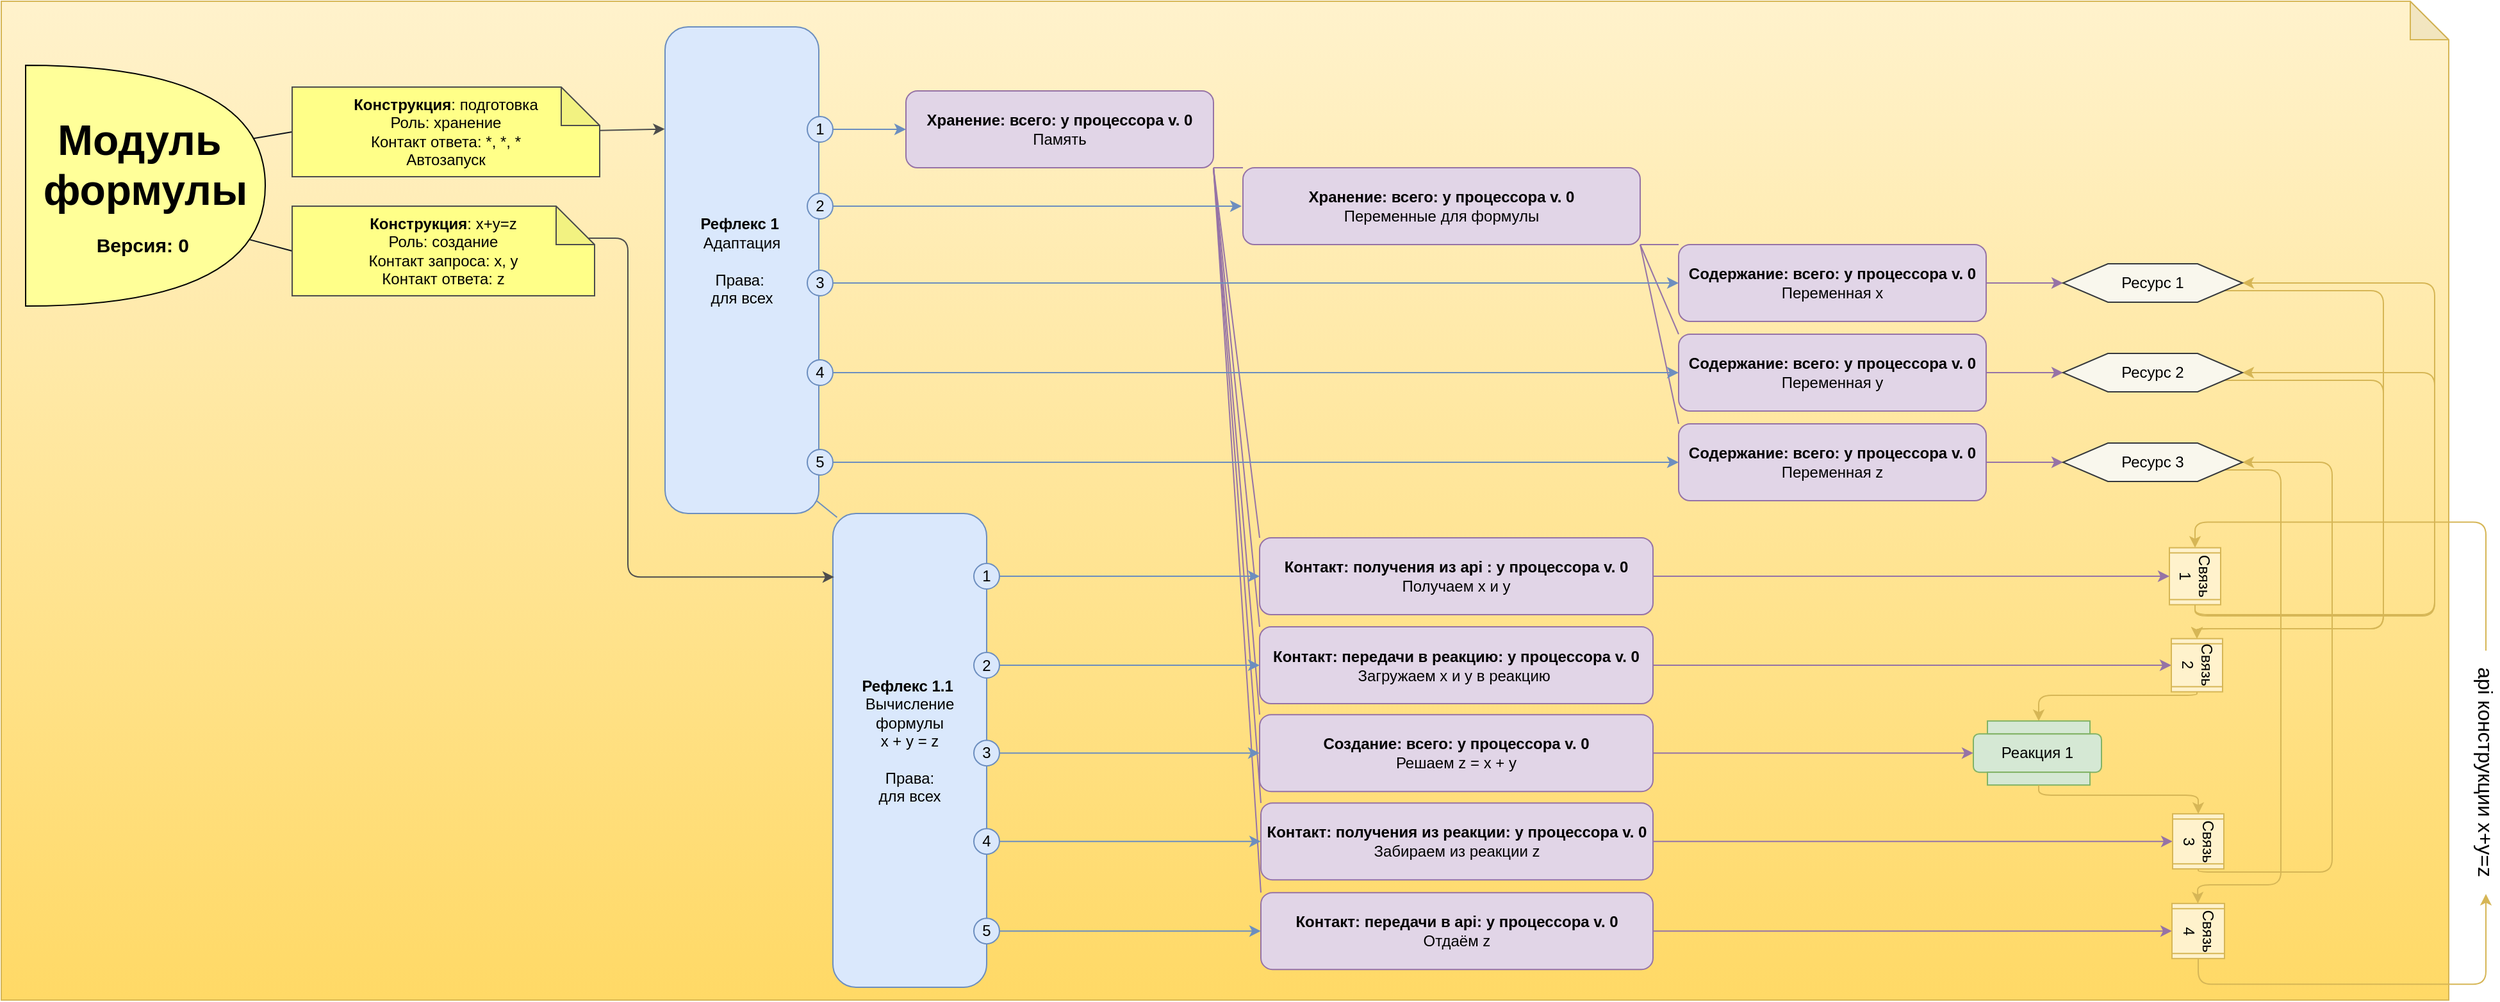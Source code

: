 <mxfile version="13.0.3" type="device"><diagram id="IWoDQz7ktISckmcvzvKT" name="Page-1"><mxGraphModel dx="2336" dy="847" grid="1" gridSize="10" guides="1" tooltips="1" connect="1" arrows="1" fold="1" page="1" pageScale="1" pageWidth="291" pageHeight="413" math="0" shadow="0"><root><mxCell id="0"/><mxCell id="1" parent="0"/><mxCell id="nHxGfJBe9Yvu1xIb-pYi-101" value="" style="shape=note;whiteSpace=wrap;html=1;backgroundOutline=1;darkOpacity=0.05;fillColor=#fff2cc;strokeColor=#d6b656;gradientColor=#ffd966;" parent="1" vertex="1"><mxGeometry x="-809" y="30" width="1910" height="780" as="geometry"/></mxCell><mxCell id="nHxGfJBe9Yvu1xIb-pYi-81" style="edgeStyle=none;orthogonalLoop=1;jettySize=auto;html=1;entryX=0;entryY=0;entryDx=0;entryDy=0;strokeColor=#9673A6;exitX=1;exitY=1;exitDx=0;exitDy=0;endArrow=none;endFill=0;" parent="1" source="jNdQBvtchNghNJWm35QC-17" target="jNdQBvtchNghNJWm35QC-30" edge="1"><mxGeometry relative="1" as="geometry"><mxPoint x="160" y="145" as="sourcePoint"/></mxGeometry></mxCell><mxCell id="nHxGfJBe9Yvu1xIb-pYi-83" style="edgeStyle=none;orthogonalLoop=1;jettySize=auto;html=1;exitX=1;exitY=1;exitDx=0;exitDy=0;entryX=0;entryY=0;entryDx=0;entryDy=0;strokeColor=#9673A6;endArrow=none;endFill=0;" parent="1" source="jNdQBvtchNghNJWm35QC-17" target="nHxGfJBe9Yvu1xIb-pYi-44" edge="1"><mxGeometry relative="1" as="geometry"/></mxCell><mxCell id="nHxGfJBe9Yvu1xIb-pYi-84" style="edgeStyle=none;orthogonalLoop=1;jettySize=auto;html=1;exitX=1;exitY=1;exitDx=0;exitDy=0;entryX=0;entryY=0;entryDx=0;entryDy=0;endArrow=none;endFill=0;strokeColor=#9673A6;" parent="1" source="jNdQBvtchNghNJWm35QC-17" target="nHxGfJBe9Yvu1xIb-pYi-58" edge="1"><mxGeometry relative="1" as="geometry"/></mxCell><mxCell id="nHxGfJBe9Yvu1xIb-pYi-89" style="edgeStyle=none;orthogonalLoop=1;jettySize=auto;html=1;exitX=1;exitY=1;exitDx=0;exitDy=0;entryX=0;entryY=0;entryDx=0;entryDy=0;endArrow=none;endFill=0;strokeColor=#9673A6;" parent="1" source="jNdQBvtchNghNJWm35QC-17" target="nHxGfJBe9Yvu1xIb-pYi-70" edge="1"><mxGeometry relative="1" as="geometry"/></mxCell><mxCell id="nHxGfJBe9Yvu1xIb-pYi-90" style="edgeStyle=none;orthogonalLoop=1;jettySize=auto;html=1;exitX=1;exitY=1;exitDx=0;exitDy=0;entryX=0;entryY=0;entryDx=0;entryDy=0;endArrow=none;endFill=0;strokeColor=#9673A6;" parent="1" source="jNdQBvtchNghNJWm35QC-17" target="nHxGfJBe9Yvu1xIb-pYi-62" edge="1"><mxGeometry relative="1" as="geometry"/></mxCell><mxCell id="nHxGfJBe9Yvu1xIb-pYi-91" style="edgeStyle=none;orthogonalLoop=1;jettySize=auto;html=1;exitX=1;exitY=1;exitDx=0;exitDy=0;entryX=0;entryY=0;entryDx=0;entryDy=0;endArrow=none;endFill=0;strokeColor=#9673A6;" parent="1" source="jNdQBvtchNghNJWm35QC-17" target="nHxGfJBe9Yvu1xIb-pYi-64" edge="1"><mxGeometry relative="1" as="geometry"/></mxCell><mxCell id="jNdQBvtchNghNJWm35QC-17" value="&lt;b&gt;Хранение: всего: у&amp;nbsp;&lt;/b&gt;&lt;b&gt;процессора v. 0&lt;/b&gt;&lt;br&gt;Память" style="rounded=1;whiteSpace=wrap;html=1;fillColor=#E1D5E7;strokeColor=#9673A6;gradientColor=none;" parent="1" vertex="1"><mxGeometry x="-103" y="100" width="240" height="60" as="geometry"/></mxCell><mxCell id="WFIkOmxRutsBIOssCcOW-5" style="edgeStyle=orthogonalEdgeStyle;rounded=0;orthogonalLoop=1;jettySize=auto;html=1;exitX=1;exitY=0.5;exitDx=0;exitDy=0;entryX=0;entryY=0.5;entryDx=0;entryDy=0;strokeColor=#9673A6;" parent="1" source="jNdQBvtchNghNJWm35QC-48" target="WFIkOmxRutsBIOssCcOW-2" edge="1"><mxGeometry relative="1" as="geometry"/></mxCell><mxCell id="jNdQBvtchNghNJWm35QC-48" value="&lt;b&gt;Содержание: всего: у&amp;nbsp;&lt;/b&gt;&lt;b&gt;процессора&lt;/b&gt;&lt;b&gt;&amp;nbsp;v. 0&lt;/b&gt;&lt;br&gt;Переменная z" style="rounded=1;whiteSpace=wrap;html=1;fillColor=#e1d5e7;strokeColor=#9673a6;" parent="1" vertex="1"><mxGeometry x="500" y="360" width="240" height="60" as="geometry"/></mxCell><mxCell id="WFIkOmxRutsBIOssCcOW-6" style="edgeStyle=orthogonalEdgeStyle;rounded=1;orthogonalLoop=1;jettySize=auto;html=1;exitX=1;exitY=0.5;exitDx=0;exitDy=0;entryX=1;entryY=0.5;entryDx=0;entryDy=0;strokeColor=#D6B656;" parent="1" source="jNdQBvtchNghNJWm35QC-35" target="540S_wPe1lnna2anKehK-1" edge="1"><mxGeometry relative="1" as="geometry"><Array as="points"><mxPoint x="903" y="509"/><mxPoint x="1090" y="509"/><mxPoint x="1090" y="250"/></Array></mxGeometry></mxCell><mxCell id="WFIkOmxRutsBIOssCcOW-7" style="edgeStyle=orthogonalEdgeStyle;rounded=1;orthogonalLoop=1;jettySize=auto;html=1;exitX=1;exitY=0.5;exitDx=0;exitDy=0;entryX=1;entryY=0.5;entryDx=0;entryDy=0;strokeColor=#D6B656;" parent="1" source="jNdQBvtchNghNJWm35QC-35" target="WFIkOmxRutsBIOssCcOW-1" edge="1"><mxGeometry relative="1" as="geometry"><Array as="points"><mxPoint x="903" y="510"/><mxPoint x="1090" y="510"/><mxPoint x="1090" y="320"/></Array></mxGeometry></mxCell><mxCell id="jNdQBvtchNghNJWm35QC-35" value="Связь 1" style="shape=process;whiteSpace=wrap;html=1;backgroundOutline=1;fillColor=#fff2cc;strokeColor=#D6B656;rotation=90;" parent="1" vertex="1"><mxGeometry x="880.75" y="459" width="44.5" height="40" as="geometry"/></mxCell><mxCell id="nHxGfJBe9Yvu1xIb-pYi-92" style="edgeStyle=none;orthogonalLoop=1;jettySize=auto;html=1;exitX=1;exitY=1;exitDx=0;exitDy=0;entryX=0;entryY=0;entryDx=0;entryDy=0;endArrow=none;endFill=0;strokeColor=#9673A6;" parent="1" source="nHxGfJBe9Yvu1xIb-pYi-44" target="jNdQBvtchNghNJWm35QC-46" edge="1"><mxGeometry relative="1" as="geometry"/></mxCell><mxCell id="nHxGfJBe9Yvu1xIb-pYi-93" style="edgeStyle=none;orthogonalLoop=1;jettySize=auto;html=1;exitX=1;exitY=1;exitDx=0;exitDy=0;entryX=0;entryY=0;entryDx=0;entryDy=0;endArrow=none;endFill=0;strokeColor=#9673A6;" parent="1" source="nHxGfJBe9Yvu1xIb-pYi-44" target="jNdQBvtchNghNJWm35QC-47" edge="1"><mxGeometry relative="1" as="geometry"/></mxCell><mxCell id="nHxGfJBe9Yvu1xIb-pYi-94" style="edgeStyle=none;orthogonalLoop=1;jettySize=auto;html=1;exitX=1;exitY=1;exitDx=0;exitDy=0;entryX=0;entryY=0;entryDx=0;entryDy=0;endArrow=none;endFill=0;strokeColor=#9673A6;" parent="1" source="nHxGfJBe9Yvu1xIb-pYi-44" target="jNdQBvtchNghNJWm35QC-48" edge="1"><mxGeometry relative="1" as="geometry"/></mxCell><mxCell id="nHxGfJBe9Yvu1xIb-pYi-44" value="&lt;b&gt;Хранение: всего: у&amp;nbsp;&lt;/b&gt;&lt;b&gt;процессора&lt;/b&gt;&lt;b&gt;&amp;nbsp;v. 0&lt;/b&gt;&lt;br&gt;Переменные для формулы" style="rounded=1;whiteSpace=wrap;html=1;fillColor=#e1d5e7;strokeColor=#9673a6;gradientColor=none;" parent="1" vertex="1"><mxGeometry x="160" y="160" width="310" height="60" as="geometry"/></mxCell><mxCell id="WFIkOmxRutsBIOssCcOW-3" style="edgeStyle=orthogonalEdgeStyle;rounded=0;orthogonalLoop=1;jettySize=auto;html=1;exitX=1;exitY=0.5;exitDx=0;exitDy=0;entryX=0;entryY=0.5;entryDx=0;entryDy=0;strokeColor=#9673A6;" parent="1" source="jNdQBvtchNghNJWm35QC-46" target="540S_wPe1lnna2anKehK-1" edge="1"><mxGeometry relative="1" as="geometry"/></mxCell><mxCell id="jNdQBvtchNghNJWm35QC-46" value="&lt;b&gt;Содержание: всего: у&amp;nbsp;&lt;/b&gt;&lt;b&gt;процессора&lt;/b&gt;&lt;b&gt;&amp;nbsp;v. 0&lt;/b&gt;&lt;br&gt;Переменная x" style="rounded=1;whiteSpace=wrap;html=1;fillColor=#e1d5e7;strokeColor=#9673A6;" parent="1" vertex="1"><mxGeometry x="500" y="220" width="240" height="60" as="geometry"/></mxCell><mxCell id="WFIkOmxRutsBIOssCcOW-4" style="edgeStyle=orthogonalEdgeStyle;rounded=0;orthogonalLoop=1;jettySize=auto;html=1;exitX=1;exitY=0.5;exitDx=0;exitDy=0;entryX=0;entryY=0.5;entryDx=0;entryDy=0;strokeColor=#9673A6;" parent="1" source="jNdQBvtchNghNJWm35QC-47" target="WFIkOmxRutsBIOssCcOW-1" edge="1"><mxGeometry relative="1" as="geometry"/></mxCell><mxCell id="jNdQBvtchNghNJWm35QC-47" value="&lt;b&gt;Содержание: всего: у&amp;nbsp;&lt;/b&gt;&lt;b&gt;процессора&lt;/b&gt;&lt;b&gt;&amp;nbsp;v. 0&lt;/b&gt;&lt;br&gt;Переменная y" style="rounded=1;whiteSpace=wrap;html=1;fillColor=#e1d5e7;strokeColor=#9673a6;" parent="1" vertex="1"><mxGeometry x="500" y="290" width="240" height="60" as="geometry"/></mxCell><mxCell id="nHxGfJBe9Yvu1xIb-pYi-142" style="edgeStyle=orthogonalEdgeStyle;orthogonalLoop=1;jettySize=auto;html=1;exitX=1;exitY=0.5;exitDx=0;exitDy=0;entryX=0.5;entryY=1;entryDx=0;entryDy=0;endArrow=classic;endFill=1;strokeColor=#9673A6;" parent="1" source="jNdQBvtchNghNJWm35QC-30" target="jNdQBvtchNghNJWm35QC-35" edge="1"><mxGeometry relative="1" as="geometry"/></mxCell><mxCell id="jNdQBvtchNghNJWm35QC-30" value="&lt;b&gt;Контакт&lt;/b&gt;&lt;b&gt;:&amp;nbsp;&lt;/b&gt;&lt;b&gt;получения из&amp;nbsp;&lt;/b&gt;&lt;b&gt;api : у&amp;nbsp;&lt;/b&gt;&lt;b&gt;процессора&lt;/b&gt;&lt;b&gt;&amp;nbsp;v. 0&lt;/b&gt;&lt;br&gt;Получаем x и y" style="rounded=1;whiteSpace=wrap;html=1;fillColor=#e1d5e7;strokeColor=#9673A6;gradientColor=none;" parent="1" vertex="1"><mxGeometry x="173" y="449" width="307" height="60" as="geometry"/></mxCell><mxCell id="nHxGfJBe9Yvu1xIb-pYi-143" style="edgeStyle=orthogonalEdgeStyle;orthogonalLoop=1;jettySize=auto;html=1;exitX=1;exitY=0.5;exitDx=0;exitDy=0;entryX=0.5;entryY=1;entryDx=0;entryDy=0;endArrow=classic;endFill=1;strokeColor=#9673A6;" parent="1" source="nHxGfJBe9Yvu1xIb-pYi-58" target="nHxGfJBe9Yvu1xIb-pYi-102" edge="1"><mxGeometry relative="1" as="geometry"/></mxCell><mxCell id="nHxGfJBe9Yvu1xIb-pYi-58" value="&lt;b&gt;Контакт: передачи в реакцию: у&amp;nbsp;&lt;/b&gt;&lt;b&gt;процессора&lt;/b&gt;&lt;b&gt;&amp;nbsp;v. 0&lt;/b&gt;&lt;br&gt;Загружаем x и y в реакцию&amp;nbsp;" style="rounded=1;whiteSpace=wrap;html=1;fillColor=#e1d5e7;strokeColor=#9673a6;gradientColor=none;" parent="1" vertex="1"><mxGeometry x="173" y="518.5" width="307" height="60" as="geometry"/></mxCell><mxCell id="nHxGfJBe9Yvu1xIb-pYi-145" style="edgeStyle=orthogonalEdgeStyle;orthogonalLoop=1;jettySize=auto;html=1;exitX=1;exitY=0.5;exitDx=0;exitDy=0;entryX=0.5;entryY=1;entryDx=0;entryDy=0;endArrow=classic;endFill=1;strokeColor=#9673A6;" parent="1" source="nHxGfJBe9Yvu1xIb-pYi-62" target="nHxGfJBe9Yvu1xIb-pYi-108" edge="1"><mxGeometry relative="1" as="geometry"/></mxCell><mxCell id="nHxGfJBe9Yvu1xIb-pYi-62" value="&lt;b&gt;Контакт&lt;/b&gt;&lt;b&gt;: получения из реакции: у&amp;nbsp;&lt;/b&gt;&lt;b&gt;процессора&lt;/b&gt;&lt;b&gt;&amp;nbsp;v. 0&lt;/b&gt;&lt;br&gt;Забираем из реакции z" style="rounded=1;whiteSpace=wrap;html=1;fillColor=#e1d5e7;strokeColor=#9673a6;gradientColor=none;" parent="1" vertex="1"><mxGeometry x="174" y="656.07" width="306" height="60" as="geometry"/></mxCell><mxCell id="nHxGfJBe9Yvu1xIb-pYi-146" style="edgeStyle=orthogonalEdgeStyle;orthogonalLoop=1;jettySize=auto;html=1;exitX=1;exitY=0.5;exitDx=0;exitDy=0;entryX=0.5;entryY=1;entryDx=0;entryDy=0;endArrow=classic;endFill=1;strokeColor=#9673A6;" parent="1" source="nHxGfJBe9Yvu1xIb-pYi-64" target="nHxGfJBe9Yvu1xIb-pYi-112" edge="1"><mxGeometry relative="1" as="geometry"/></mxCell><mxCell id="nHxGfJBe9Yvu1xIb-pYi-64" value="&lt;b&gt;Контакт&lt;/b&gt;&lt;b&gt;: передачи в api: у&amp;nbsp;&lt;/b&gt;&lt;b&gt;процессора&lt;/b&gt;&lt;b&gt;&amp;nbsp;v. 0&lt;/b&gt;&lt;br&gt;Отдаём z" style="rounded=1;whiteSpace=wrap;html=1;fillColor=#e1d5e7;strokeColor=#9673a6;gradientColor=none;" parent="1" vertex="1"><mxGeometry x="174" y="726.07" width="306" height="60" as="geometry"/></mxCell><mxCell id="nHxGfJBe9Yvu1xIb-pYi-144" style="orthogonalLoop=1;jettySize=auto;html=1;exitX=1;exitY=0.5;exitDx=0;exitDy=0;endArrow=classic;endFill=1;strokeColor=#9673A6;entryX=0;entryY=0.5;entryDx=0;entryDy=0;" parent="1" source="nHxGfJBe9Yvu1xIb-pYi-70" target="jNdQBvtchNghNJWm35QC-61" edge="1"><mxGeometry relative="1" as="geometry"/></mxCell><mxCell id="nHxGfJBe9Yvu1xIb-pYi-70" value="&lt;b&gt;Создание: всего: у&amp;nbsp;&lt;/b&gt;&lt;b&gt;процессора&lt;/b&gt;&lt;b&gt;&amp;nbsp;v. 0&lt;/b&gt;&lt;br&gt;Решаем z = x + y" style="rounded=1;whiteSpace=wrap;html=1;fillColor=#e1d5e7;strokeColor=#9673a6;" parent="1" vertex="1"><mxGeometry x="173" y="587.07" width="307" height="60" as="geometry"/></mxCell><mxCell id="nHxGfJBe9Yvu1xIb-pYi-115" style="orthogonalLoop=1;jettySize=auto;html=1;endArrow=classic;endFill=1;strokeColor=#6C8EBF;entryX=0;entryY=0.5;entryDx=0;entryDy=0;exitX=1;exitY=0.5;exitDx=0;exitDy=0;" parent="1" source="nHxGfJBe9Yvu1xIb-pYi-120" target="jNdQBvtchNghNJWm35QC-30" edge="1"><mxGeometry relative="1" as="geometry"/></mxCell><mxCell id="ME2nuKsU9sZMFdLwtgpt-5" style="rounded=0;orthogonalLoop=1;jettySize=auto;html=1;entryX=0.986;entryY=0.974;entryDx=0;entryDy=0;entryPerimeter=0;endArrow=none;endFill=0;exitX=0.027;exitY=0.008;exitDx=0;exitDy=0;exitPerimeter=0;strokeColor=#6C8EBF;" parent="1" source="nHxGfJBe9Yvu1xIb-pYi-95" target="ME2nuKsU9sZMFdLwtgpt-3" edge="1"><mxGeometry relative="1" as="geometry"><mxPoint x="-240" y="170" as="sourcePoint"/></mxGeometry></mxCell><mxCell id="ME2nuKsU9sZMFdLwtgpt-11" style="rounded=1;orthogonalLoop=1;jettySize=auto;html=1;exitX=1;exitY=0.5;exitDx=0;exitDy=0;endArrow=classic;endFill=1;strokeColor=#6C8EBF;" parent="1" source="ME2nuKsU9sZMFdLwtgpt-18" edge="1"><mxGeometry relative="1" as="geometry"><mxPoint x="159" y="190" as="targetPoint"/></mxGeometry></mxCell><mxCell id="ME2nuKsU9sZMFdLwtgpt-12" style="edgeStyle=none;rounded=1;orthogonalLoop=1;jettySize=auto;html=1;exitX=1;exitY=0.5;exitDx=0;exitDy=0;entryX=0;entryY=0.5;entryDx=0;entryDy=0;endArrow=classic;endFill=1;strokeColor=#6C8EBF;" parent="1" source="ME2nuKsU9sZMFdLwtgpt-22" target="jNdQBvtchNghNJWm35QC-46" edge="1"><mxGeometry relative="1" as="geometry"/></mxCell><mxCell id="nHxGfJBe9Yvu1xIb-pYi-95" value="&lt;b&gt;Рефлекс 1.1&lt;/b&gt;&lt;span&gt;&amp;nbsp;&lt;/span&gt;&lt;br&gt;&lt;span&gt;Вычисление формулы &lt;br&gt;x + y = z&lt;br&gt;&lt;br&gt;Права: &lt;br&gt;для всех&lt;br&gt;&lt;br&gt;&lt;/span&gt;" style="rounded=1;whiteSpace=wrap;html=1;strokeColor=#6C8EBF;fillColor=#DAE8FC;align=center;verticalAlign=middle;" parent="1" vertex="1"><mxGeometry x="-160" y="430" width="120" height="370" as="geometry"/></mxCell><mxCell id="WFIkOmxRutsBIOssCcOW-10" style="edgeStyle=orthogonalEdgeStyle;rounded=1;orthogonalLoop=1;jettySize=auto;html=1;exitX=1;exitY=0.5;exitDx=0;exitDy=0;entryX=0.5;entryY=0;entryDx=0;entryDy=0;strokeColor=#D6B656;" parent="1" source="nHxGfJBe9Yvu1xIb-pYi-102" target="LBzMdRxcGkZavjEwAaso-1" edge="1"><mxGeometry relative="1" as="geometry"><Array as="points"><mxPoint x="905" y="572"/><mxPoint x="781" y="572"/></Array></mxGeometry></mxCell><mxCell id="nHxGfJBe9Yvu1xIb-pYi-102" value="Связь 2" style="shape=process;whiteSpace=wrap;html=1;backgroundOutline=1;fillColor=#fff2cc;strokeColor=#D6B656;rotation=90;" parent="1" vertex="1"><mxGeometry x="883.75" y="528.5" width="41.5" height="40" as="geometry"/></mxCell><mxCell id="WFIkOmxRutsBIOssCcOW-12" style="rounded=1;orthogonalLoop=1;jettySize=auto;html=1;exitX=1;exitY=0.5;exitDx=0;exitDy=0;entryX=1;entryY=0.5;entryDx=0;entryDy=0;strokeColor=#D6B656;edgeStyle=orthogonalEdgeStyle;" parent="1" source="nHxGfJBe9Yvu1xIb-pYi-108" target="WFIkOmxRutsBIOssCcOW-2" edge="1"><mxGeometry relative="1" as="geometry"><Array as="points"><mxPoint x="906" y="710"/><mxPoint x="1010" y="710"/><mxPoint x="1010" y="390"/></Array></mxGeometry></mxCell><mxCell id="nHxGfJBe9Yvu1xIb-pYi-108" value="Связь 3" style="shape=process;whiteSpace=wrap;html=1;backgroundOutline=1;fillColor=#fff2cc;strokeColor=#D6B656;rotation=90;" parent="1" vertex="1"><mxGeometry x="884" y="666.07" width="43" height="40" as="geometry"/></mxCell><mxCell id="WFIkOmxRutsBIOssCcOW-16" style="edgeStyle=orthogonalEdgeStyle;rounded=1;orthogonalLoop=1;jettySize=auto;html=1;exitX=1;exitY=0.5;exitDx=0;exitDy=0;entryX=1;entryY=0.5;entryDx=0;entryDy=0;strokeColor=#D6B656;" parent="1" source="nHxGfJBe9Yvu1xIb-pYi-112" target="WFIkOmxRutsBIOssCcOW-13" edge="1"><mxGeometry relative="1" as="geometry"/></mxCell><mxCell id="nHxGfJBe9Yvu1xIb-pYi-112" value="Связь 4" style="shape=process;whiteSpace=wrap;html=1;backgroundOutline=1;fillColor=#fff2cc;strokeColor=#D6B656;rotation=90;" parent="1" vertex="1"><mxGeometry x="884" y="735.57" width="43" height="41" as="geometry"/></mxCell><mxCell id="nHxGfJBe9Yvu1xIb-pYi-116" style="edgeStyle=orthogonalEdgeStyle;orthogonalLoop=1;jettySize=auto;html=1;endArrow=classic;endFill=1;strokeColor=#6C8EBF;entryX=0;entryY=0.5;entryDx=0;entryDy=0;" parent="1" source="nHxGfJBe9Yvu1xIb-pYi-121" target="nHxGfJBe9Yvu1xIb-pYi-58" edge="1"><mxGeometry relative="1" as="geometry"><mxPoint x="-120.0" y="548.154" as="sourcePoint"/><mxPoint x="170" y="548" as="targetPoint"/><Array as="points"/></mxGeometry></mxCell><mxCell id="nHxGfJBe9Yvu1xIb-pYi-117" style="edgeStyle=orthogonalEdgeStyle;orthogonalLoop=1;jettySize=auto;html=1;endArrow=classic;endFill=1;strokeColor=#6C8EBF;entryX=0;entryY=0.5;entryDx=0;entryDy=0;" parent="1" source="nHxGfJBe9Yvu1xIb-pYi-124" target="nHxGfJBe9Yvu1xIb-pYi-70" edge="1"><mxGeometry relative="1" as="geometry"><mxPoint x="-120.0" y="616.724" as="sourcePoint"/><mxPoint x="170" y="617" as="targetPoint"/><Array as="points"/></mxGeometry></mxCell><mxCell id="nHxGfJBe9Yvu1xIb-pYi-118" style="edgeStyle=orthogonalEdgeStyle;orthogonalLoop=1;jettySize=auto;html=1;endArrow=classic;endFill=1;strokeColor=#6C8EBF;entryX=0;entryY=0.5;entryDx=0;entryDy=0;" parent="1" source="nHxGfJBe9Yvu1xIb-pYi-126" target="nHxGfJBe9Yvu1xIb-pYi-62" edge="1"><mxGeometry relative="1" as="geometry"><mxPoint x="-120.0" y="691.724" as="sourcePoint"/><mxPoint x="170" y="692" as="targetPoint"/><Array as="points"/></mxGeometry></mxCell><mxCell id="nHxGfJBe9Yvu1xIb-pYi-119" style="edgeStyle=orthogonalEdgeStyle;orthogonalLoop=1;jettySize=auto;html=1;endArrow=classic;endFill=1;strokeColor=#6C8EBF;entryX=0;entryY=0.5;entryDx=0;entryDy=0;" parent="1" source="nHxGfJBe9Yvu1xIb-pYi-128" target="nHxGfJBe9Yvu1xIb-pYi-64" edge="1"><mxGeometry relative="1" as="geometry"><mxPoint x="-120.0" y="766.744" as="sourcePoint"/><mxPoint x="170" y="767" as="targetPoint"/><Array as="points"/></mxGeometry></mxCell><mxCell id="nHxGfJBe9Yvu1xIb-pYi-120" value="1" style="ellipse;whiteSpace=wrap;html=1;strokeColor=#6C8EBF;fillColor=#DAE8FC;" parent="1" vertex="1"><mxGeometry x="-50" y="469" width="20" height="20" as="geometry"/></mxCell><mxCell id="nHxGfJBe9Yvu1xIb-pYi-121" value="2" style="ellipse;whiteSpace=wrap;html=1;strokeColor=#6C8EBF;fillColor=#DAE8FC;" parent="1" vertex="1"><mxGeometry x="-50" y="538.5" width="20" height="20" as="geometry"/></mxCell><mxCell id="nHxGfJBe9Yvu1xIb-pYi-124" value="3" style="ellipse;whiteSpace=wrap;html=1;strokeColor=#6C8EBF;fillColor=#DAE8FC;" parent="1" vertex="1"><mxGeometry x="-50" y="607.07" width="20" height="20" as="geometry"/></mxCell><mxCell id="nHxGfJBe9Yvu1xIb-pYi-126" value="4" style="ellipse;whiteSpace=wrap;html=1;strokeColor=#6C8EBF;fillColor=#DAE8FC;" parent="1" vertex="1"><mxGeometry x="-50" y="676.07" width="20" height="20" as="geometry"/></mxCell><mxCell id="nHxGfJBe9Yvu1xIb-pYi-128" value="5" style="ellipse;whiteSpace=wrap;html=1;strokeColor=#6C8EBF;fillColor=#DAE8FC;" parent="1" vertex="1"><mxGeometry x="-50" y="746.07" width="20" height="20" as="geometry"/></mxCell><mxCell id="SzVXZZs9LK40zCadxzkv-32" value="" style="group" parent="1" vertex="1" connectable="0"><mxGeometry x="730" y="592.07" width="100" height="50" as="geometry"/></mxCell><mxCell id="jNdQBvtchNghNJWm35QC-61" value="Реакция&amp;nbsp;1" style="rounded=1;whiteSpace=wrap;html=1;fillColor=#d5e8d4;strokeColor=#82B366;" parent="SzVXZZs9LK40zCadxzkv-32" vertex="1"><mxGeometry y="10" width="100" height="30" as="geometry"/></mxCell><mxCell id="LBzMdRxcGkZavjEwAaso-1" value="" style="rounded=0;whiteSpace=wrap;html=1;fillColor=#D5E8D4;strokeColor=#82B366;" parent="SzVXZZs9LK40zCadxzkv-32" vertex="1"><mxGeometry x="11" width="80" height="10" as="geometry"/></mxCell><mxCell id="LBzMdRxcGkZavjEwAaso-3" value="" style="rounded=0;whiteSpace=wrap;html=1;fillColor=#D5E8D4;strokeColor=#82B366;" parent="SzVXZZs9LK40zCadxzkv-32" vertex="1"><mxGeometry x="11" y="40" width="80" height="10" as="geometry"/></mxCell><mxCell id="ME2nuKsU9sZMFdLwtgpt-10" style="rounded=1;orthogonalLoop=1;jettySize=auto;html=1;exitX=0;exitY=0;exitDx=221;exitDy=15;exitPerimeter=0;endArrow=classic;endFill=1;strokeColor=#4D4D4D;edgeStyle=orthogonalEdgeStyle;entryX=0.008;entryY=0.134;entryDx=0;entryDy=0;entryPerimeter=0;" parent="1" source="8HSw0tYaUXD2y34s136C-14" target="nHxGfJBe9Yvu1xIb-pYi-95" edge="1"><mxGeometry relative="1" as="geometry"><mxPoint x="-240" y="480" as="targetPoint"/><Array as="points"><mxPoint x="-320" y="215"/><mxPoint x="-320" y="480"/></Array></mxGeometry></mxCell><mxCell id="ME2nuKsU9sZMFdLwtgpt-16" style="edgeStyle=none;rounded=1;orthogonalLoop=1;jettySize=auto;html=1;exitX=0;exitY=0.5;exitDx=0;exitDy=0;exitPerimeter=0;entryX=0.931;entryY=0.723;entryDx=0;entryDy=0;entryPerimeter=0;endArrow=none;endFill=0;strokeColor=#10151C;" parent="1" source="8HSw0tYaUXD2y34s136C-14" target="ME2nuKsU9sZMFdLwtgpt-15" edge="1"><mxGeometry relative="1" as="geometry"/></mxCell><mxCell id="8HSw0tYaUXD2y34s136C-14" value="&lt;b&gt;Конструкция&lt;/b&gt;:&amp;nbsp;x+y=z&lt;br&gt;Роль: создание&lt;br&gt;Контакт запроса: x, y&lt;br&gt;Контакт ответа: z" style="shape=note;whiteSpace=wrap;html=1;backgroundOutline=1;darkOpacity=0.05;fillColor=#FFFF88;strokeColor=#4D4D4D;" parent="1" vertex="1"><mxGeometry x="-582" y="190" width="236" height="70" as="geometry"/></mxCell><mxCell id="WFIkOmxRutsBIOssCcOW-8" style="rounded=1;orthogonalLoop=1;jettySize=auto;html=1;exitX=1;exitY=0.75;exitDx=0;exitDy=0;entryX=0;entryY=0.5;entryDx=0;entryDy=0;strokeColor=#D6B656;edgeStyle=orthogonalEdgeStyle;" parent="1" source="540S_wPe1lnna2anKehK-1" target="nHxGfJBe9Yvu1xIb-pYi-102" edge="1"><mxGeometry relative="1" as="geometry"><Array as="points"><mxPoint x="1050" y="256"/><mxPoint x="1050" y="520"/><mxPoint x="905" y="520"/></Array></mxGeometry></mxCell><mxCell id="540S_wPe1lnna2anKehK-1" value="Ресурс 1" style="shape=hexagon;perimeter=hexagonPerimeter2;whiteSpace=wrap;html=1;fillColor=#f9f7ed;strokeColor=#36393d;" parent="1" vertex="1"><mxGeometry x="800" y="235" width="140" height="30" as="geometry"/></mxCell><mxCell id="WFIkOmxRutsBIOssCcOW-9" style="edgeStyle=orthogonalEdgeStyle;rounded=1;orthogonalLoop=1;jettySize=auto;html=1;exitX=1;exitY=0.75;exitDx=0;exitDy=0;entryX=0;entryY=0.5;entryDx=0;entryDy=0;strokeColor=#D6B656;" parent="1" source="WFIkOmxRutsBIOssCcOW-1" target="nHxGfJBe9Yvu1xIb-pYi-102" edge="1"><mxGeometry relative="1" as="geometry"><Array as="points"><mxPoint x="1050" y="326"/><mxPoint x="1050" y="520"/><mxPoint x="905" y="520"/></Array></mxGeometry></mxCell><mxCell id="WFIkOmxRutsBIOssCcOW-1" value="Ресурс 2" style="shape=hexagon;perimeter=hexagonPerimeter2;whiteSpace=wrap;html=1;fillColor=#f9f7ed;strokeColor=#36393d;" parent="1" vertex="1"><mxGeometry x="800" y="305" width="140" height="30" as="geometry"/></mxCell><mxCell id="WFIkOmxRutsBIOssCcOW-15" style="edgeStyle=orthogonalEdgeStyle;rounded=1;orthogonalLoop=1;jettySize=auto;html=1;exitX=1;exitY=0.75;exitDx=0;exitDy=0;strokeColor=#D6B656;" parent="1" source="WFIkOmxRutsBIOssCcOW-2" target="nHxGfJBe9Yvu1xIb-pYi-112" edge="1"><mxGeometry relative="1" as="geometry"><Array as="points"><mxPoint x="970" y="396"/><mxPoint x="970" y="720"/><mxPoint x="905" y="720"/></Array></mxGeometry></mxCell><mxCell id="WFIkOmxRutsBIOssCcOW-2" value="Ресурс 3" style="shape=hexagon;perimeter=hexagonPerimeter2;whiteSpace=wrap;html=1;fillColor=#f9f7ed;strokeColor=#36393d;" parent="1" vertex="1"><mxGeometry x="800" y="375" width="140" height="30" as="geometry"/></mxCell><mxCell id="WFIkOmxRutsBIOssCcOW-11" style="edgeStyle=orthogonalEdgeStyle;rounded=1;orthogonalLoop=1;jettySize=auto;html=1;exitX=0.5;exitY=1;exitDx=0;exitDy=0;entryX=0;entryY=0.5;entryDx=0;entryDy=0;strokeColor=#D6B656;" parent="1" source="LBzMdRxcGkZavjEwAaso-3" target="nHxGfJBe9Yvu1xIb-pYi-108" edge="1"><mxGeometry relative="1" as="geometry"><Array as="points"><mxPoint x="781" y="650"/><mxPoint x="906" y="650"/></Array></mxGeometry></mxCell><mxCell id="WFIkOmxRutsBIOssCcOW-14" style="edgeStyle=orthogonalEdgeStyle;rounded=1;orthogonalLoop=1;jettySize=auto;html=1;exitX=0;exitY=0.5;exitDx=0;exitDy=0;entryX=0;entryY=0.5;entryDx=0;entryDy=0;strokeColor=#D6B656;" parent="1" source="WFIkOmxRutsBIOssCcOW-13" target="jNdQBvtchNghNJWm35QC-35" edge="1"><mxGeometry relative="1" as="geometry"/></mxCell><mxCell id="WFIkOmxRutsBIOssCcOW-13" value="api конструкции x+y=z" style="text;html=1;strokeColor=none;fillColor=none;align=center;verticalAlign=middle;whiteSpace=wrap;rounded=0;rotation=90;fontStyle=0;fontSize=16;" parent="1" vertex="1"><mxGeometry x="1035" y="622.07" width="190" height="20" as="geometry"/></mxCell><mxCell id="ME2nuKsU9sZMFdLwtgpt-9" style="rounded=1;orthogonalLoop=1;jettySize=auto;html=1;exitX=0.954;exitY=0.488;exitDx=0;exitDy=0;exitPerimeter=0;endArrow=classic;endFill=1;strokeColor=#4D4D4D;entryX=-0.002;entryY=0.21;entryDx=0;entryDy=0;entryPerimeter=0;" parent="1" source="ME2nuKsU9sZMFdLwtgpt-1" target="ME2nuKsU9sZMFdLwtgpt-3" edge="1"><mxGeometry relative="1" as="geometry"/></mxCell><mxCell id="ME2nuKsU9sZMFdLwtgpt-17" style="edgeStyle=none;rounded=1;orthogonalLoop=1;jettySize=auto;html=1;exitX=0;exitY=0.5;exitDx=0;exitDy=0;exitPerimeter=0;entryX=0.951;entryY=0.304;entryDx=0;entryDy=0;entryPerimeter=0;endArrow=none;endFill=0;strokeColor=#10151C;" parent="1" source="ME2nuKsU9sZMFdLwtgpt-1" target="ME2nuKsU9sZMFdLwtgpt-15" edge="1"><mxGeometry relative="1" as="geometry"/></mxCell><mxCell id="ME2nuKsU9sZMFdLwtgpt-1" value="&lt;b&gt;Конструкция&lt;/b&gt;:&amp;nbsp;подготовка&lt;br&gt;Роль: хранение&lt;br&gt;Контакт ответа: *, *, *&lt;br&gt;Автозапуск" style="shape=note;whiteSpace=wrap;html=1;backgroundOutline=1;darkOpacity=0.05;fillColor=#FFFF88;strokeColor=#4D4D4D;" parent="1" vertex="1"><mxGeometry x="-582" y="97" width="240" height="70" as="geometry"/></mxCell><mxCell id="ME2nuKsU9sZMFdLwtgpt-8" style="edgeStyle=orthogonalEdgeStyle;rounded=1;orthogonalLoop=1;jettySize=auto;html=1;exitX=1;exitY=0.5;exitDx=0;exitDy=0;endArrow=classic;endFill=1;strokeColor=#6C8EBF;" parent="1" source="ME2nuKsU9sZMFdLwtgpt-23" target="jNdQBvtchNghNJWm35QC-17" edge="1"><mxGeometry relative="1" as="geometry"><Array as="points"/></mxGeometry></mxCell><mxCell id="ME2nuKsU9sZMFdLwtgpt-3" value="&lt;b&gt;Рефлекс 1&lt;/b&gt;&lt;span&gt;&amp;nbsp;&lt;/span&gt;&lt;br&gt;&lt;span&gt;Адаптация&lt;br&gt;&lt;br&gt;&lt;/span&gt;Права:&amp;nbsp;&lt;br&gt;для всех&lt;span&gt;&lt;br&gt;&lt;br&gt;&lt;/span&gt;" style="rounded=1;whiteSpace=wrap;html=1;strokeColor=#6C8EBF;fillColor=#DAE8FC;align=center;verticalAlign=middle;" parent="1" vertex="1"><mxGeometry x="-291" y="50" width="120" height="380" as="geometry"/></mxCell><mxCell id="ME2nuKsU9sZMFdLwtgpt-15" value="&lt;b&gt;&lt;span style=&quot;font-size: 33px&quot;&gt;Модуль&amp;nbsp;&lt;/span&gt;&lt;br&gt;&lt;span style=&quot;font-size: 33px&quot;&gt;формулы&lt;/span&gt;&lt;br&gt;&lt;br&gt;&lt;font style=&quot;font-size: 15px&quot;&gt;Версия: 0&amp;nbsp;&lt;/font&gt;&lt;br&gt;&lt;/b&gt;" style="shape=or;whiteSpace=wrap;html=1;fillColor=#FFFF99;" parent="1" vertex="1"><mxGeometry x="-790" y="80" width="187" height="188" as="geometry"/></mxCell><mxCell id="ME2nuKsU9sZMFdLwtgpt-18" value="2" style="ellipse;whiteSpace=wrap;html=1;strokeColor=#6C8EBF;fillColor=#DAE8FC;" parent="1" vertex="1"><mxGeometry x="-180" y="180" width="20" height="20" as="geometry"/></mxCell><mxCell id="ME2nuKsU9sZMFdLwtgpt-25" style="edgeStyle=none;rounded=1;orthogonalLoop=1;jettySize=auto;html=1;exitX=1;exitY=0.5;exitDx=0;exitDy=0;endArrow=classic;endFill=1;strokeColor=#6C8EBF;entryX=0;entryY=0.5;entryDx=0;entryDy=0;" parent="1" source="ME2nuKsU9sZMFdLwtgpt-20" target="jNdQBvtchNghNJWm35QC-48" edge="1"><mxGeometry relative="1" as="geometry"/></mxCell><mxCell id="ME2nuKsU9sZMFdLwtgpt-20" value="5" style="ellipse;whiteSpace=wrap;html=1;strokeColor=#6C8EBF;fillColor=#DAE8FC;" parent="1" vertex="1"><mxGeometry x="-180" y="380" width="20" height="20" as="geometry"/></mxCell><mxCell id="ME2nuKsU9sZMFdLwtgpt-24" style="edgeStyle=none;rounded=1;orthogonalLoop=1;jettySize=auto;html=1;exitX=1;exitY=0.5;exitDx=0;exitDy=0;entryX=0;entryY=0.5;entryDx=0;entryDy=0;endArrow=classic;endFill=1;strokeColor=#6C8EBF;" parent="1" source="ME2nuKsU9sZMFdLwtgpt-21" target="jNdQBvtchNghNJWm35QC-47" edge="1"><mxGeometry relative="1" as="geometry"/></mxCell><mxCell id="ME2nuKsU9sZMFdLwtgpt-21" value="4" style="ellipse;whiteSpace=wrap;html=1;strokeColor=#6C8EBF;fillColor=#DAE8FC;" parent="1" vertex="1"><mxGeometry x="-180" y="310" width="20" height="20" as="geometry"/></mxCell><mxCell id="ME2nuKsU9sZMFdLwtgpt-22" value="3" style="ellipse;whiteSpace=wrap;html=1;strokeColor=#6C8EBF;fillColor=#DAE8FC;" parent="1" vertex="1"><mxGeometry x="-180" y="240" width="20" height="20" as="geometry"/></mxCell><mxCell id="ME2nuKsU9sZMFdLwtgpt-23" value="1" style="ellipse;whiteSpace=wrap;html=1;strokeColor=#6C8EBF;fillColor=#DAE8FC;" parent="1" vertex="1"><mxGeometry x="-180" y="120" width="20" height="20" as="geometry"/></mxCell></root></mxGraphModel></diagram></mxfile>